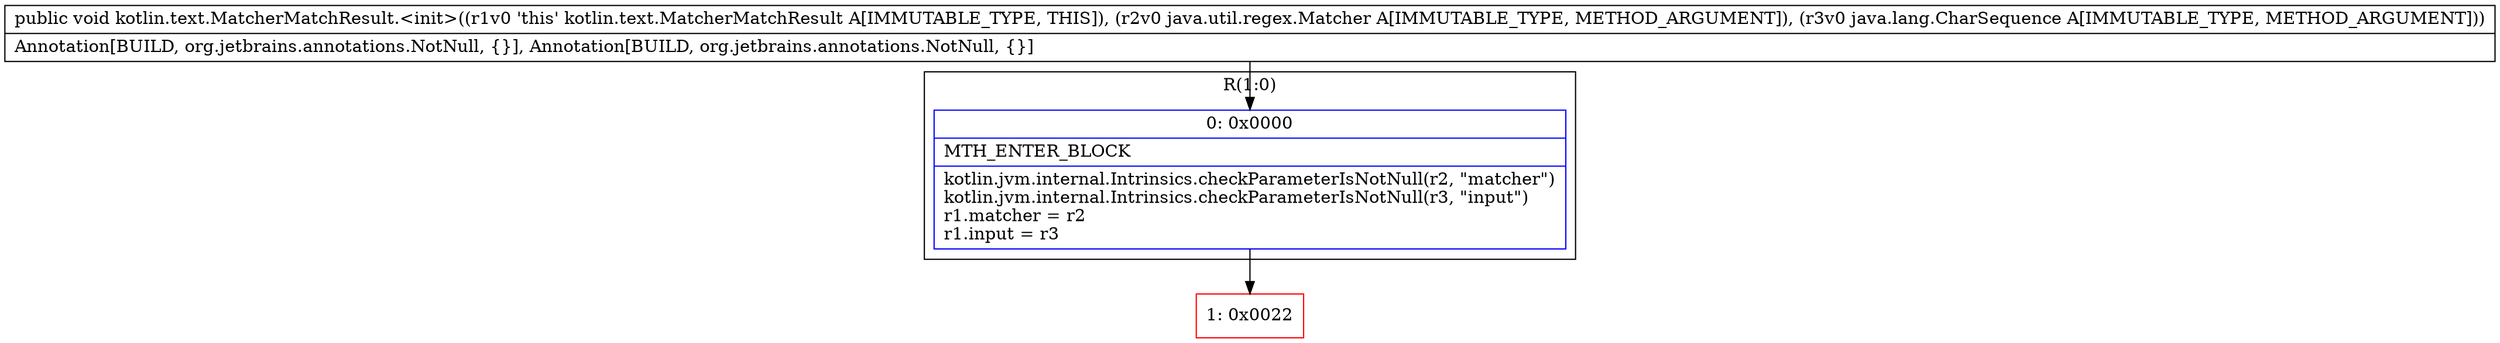 digraph "CFG forkotlin.text.MatcherMatchResult.\<init\>(Ljava\/util\/regex\/Matcher;Ljava\/lang\/CharSequence;)V" {
subgraph cluster_Region_2133927529 {
label = "R(1:0)";
node [shape=record,color=blue];
Node_0 [shape=record,label="{0\:\ 0x0000|MTH_ENTER_BLOCK\l|kotlin.jvm.internal.Intrinsics.checkParameterIsNotNull(r2, \"matcher\")\lkotlin.jvm.internal.Intrinsics.checkParameterIsNotNull(r3, \"input\")\lr1.matcher = r2\lr1.input = r3\l}"];
}
Node_1 [shape=record,color=red,label="{1\:\ 0x0022}"];
MethodNode[shape=record,label="{public void kotlin.text.MatcherMatchResult.\<init\>((r1v0 'this' kotlin.text.MatcherMatchResult A[IMMUTABLE_TYPE, THIS]), (r2v0 java.util.regex.Matcher A[IMMUTABLE_TYPE, METHOD_ARGUMENT]), (r3v0 java.lang.CharSequence A[IMMUTABLE_TYPE, METHOD_ARGUMENT]))  | Annotation[BUILD, org.jetbrains.annotations.NotNull, \{\}], Annotation[BUILD, org.jetbrains.annotations.NotNull, \{\}]\l}"];
MethodNode -> Node_0;
Node_0 -> Node_1;
}

